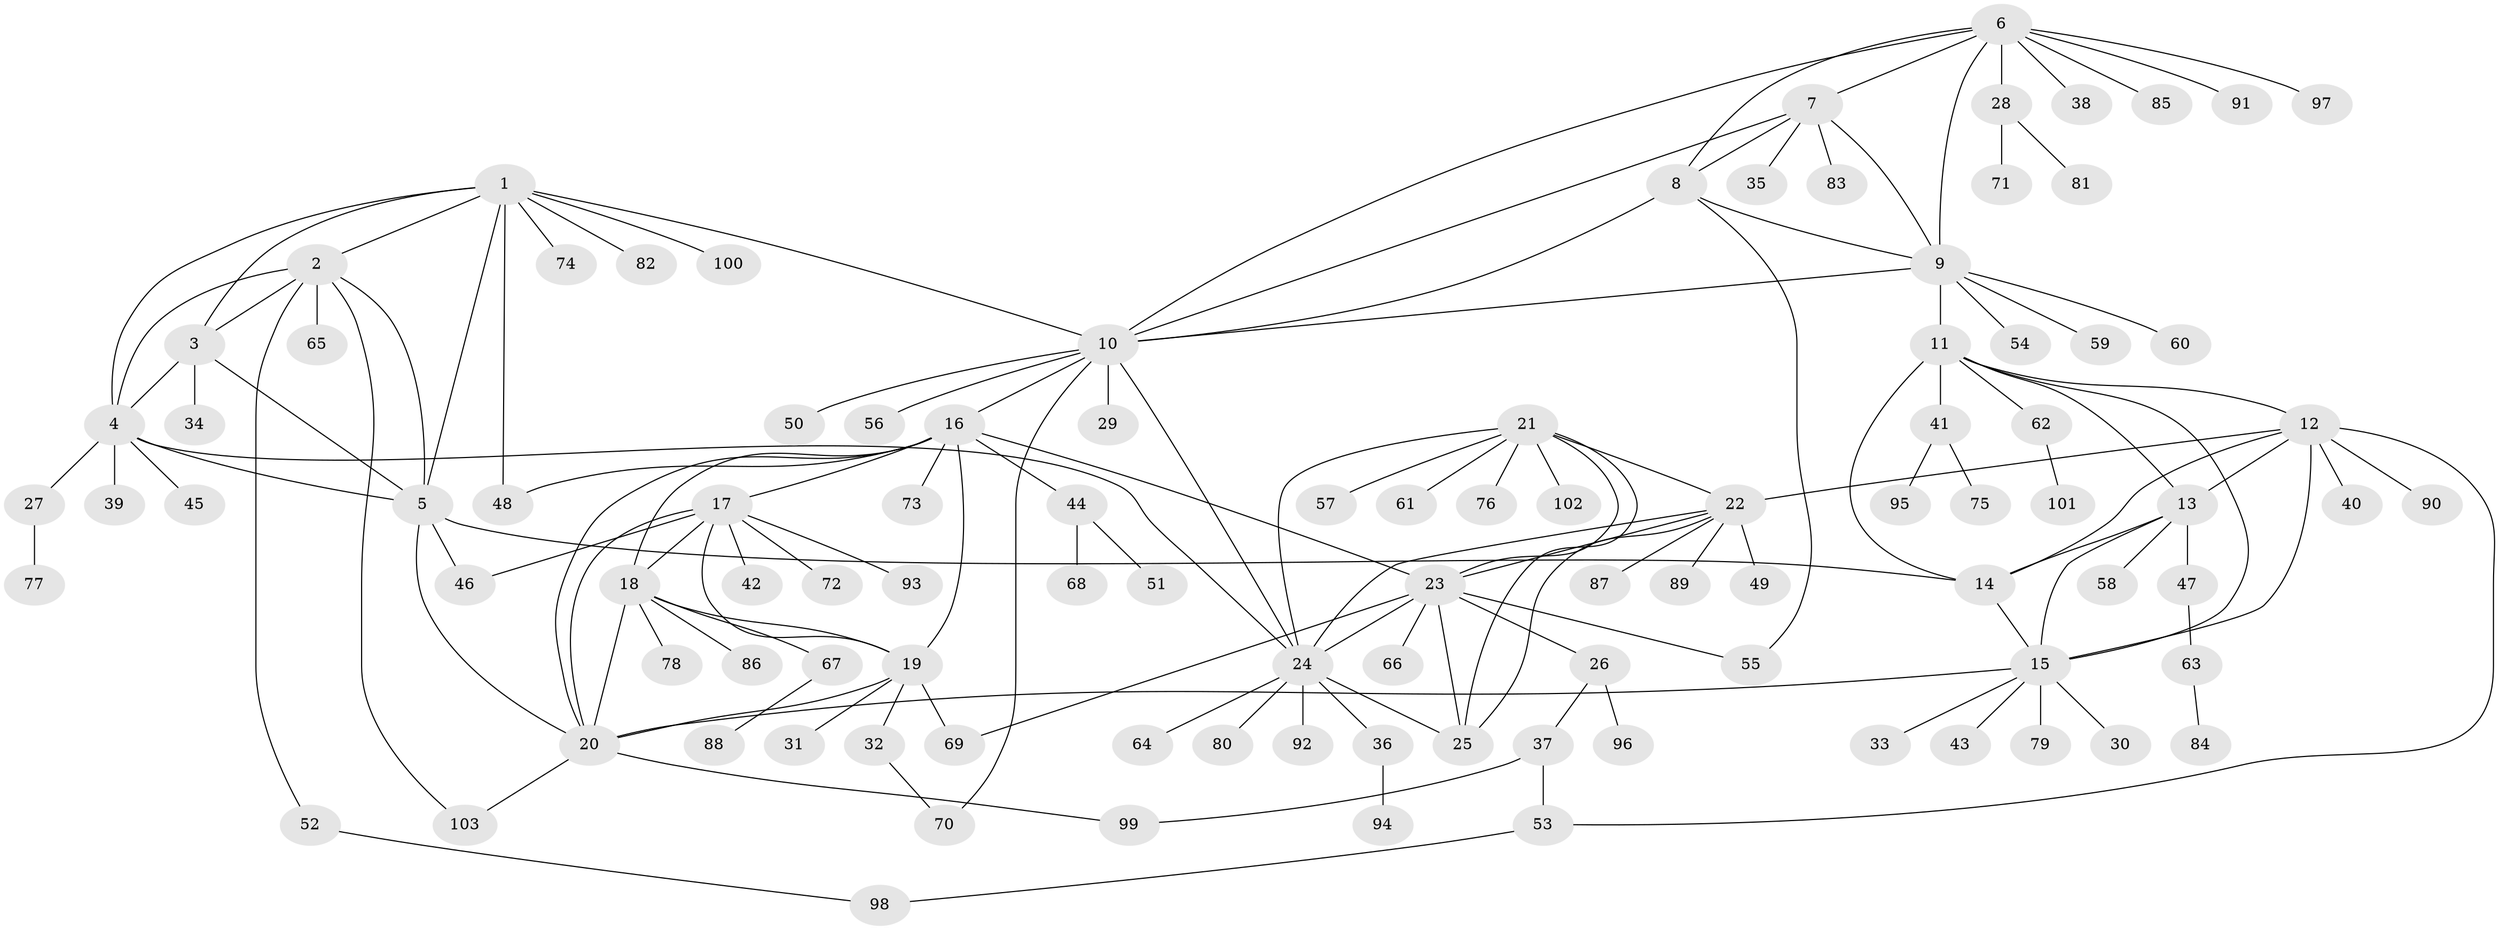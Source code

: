 // Generated by graph-tools (version 1.1) at 2025/02/03/09/25 03:02:33]
// undirected, 103 vertices, 147 edges
graph export_dot {
graph [start="1"]
  node [color=gray90,style=filled];
  1;
  2;
  3;
  4;
  5;
  6;
  7;
  8;
  9;
  10;
  11;
  12;
  13;
  14;
  15;
  16;
  17;
  18;
  19;
  20;
  21;
  22;
  23;
  24;
  25;
  26;
  27;
  28;
  29;
  30;
  31;
  32;
  33;
  34;
  35;
  36;
  37;
  38;
  39;
  40;
  41;
  42;
  43;
  44;
  45;
  46;
  47;
  48;
  49;
  50;
  51;
  52;
  53;
  54;
  55;
  56;
  57;
  58;
  59;
  60;
  61;
  62;
  63;
  64;
  65;
  66;
  67;
  68;
  69;
  70;
  71;
  72;
  73;
  74;
  75;
  76;
  77;
  78;
  79;
  80;
  81;
  82;
  83;
  84;
  85;
  86;
  87;
  88;
  89;
  90;
  91;
  92;
  93;
  94;
  95;
  96;
  97;
  98;
  99;
  100;
  101;
  102;
  103;
  1 -- 2;
  1 -- 3;
  1 -- 4;
  1 -- 5;
  1 -- 10;
  1 -- 48;
  1 -- 74;
  1 -- 82;
  1 -- 100;
  2 -- 3;
  2 -- 4;
  2 -- 5;
  2 -- 52;
  2 -- 65;
  2 -- 103;
  3 -- 4;
  3 -- 5;
  3 -- 34;
  4 -- 5;
  4 -- 24;
  4 -- 27;
  4 -- 39;
  4 -- 45;
  5 -- 14;
  5 -- 20;
  5 -- 46;
  6 -- 7;
  6 -- 8;
  6 -- 9;
  6 -- 10;
  6 -- 28;
  6 -- 38;
  6 -- 85;
  6 -- 91;
  6 -- 97;
  7 -- 8;
  7 -- 9;
  7 -- 10;
  7 -- 35;
  7 -- 83;
  8 -- 9;
  8 -- 10;
  8 -- 55;
  9 -- 10;
  9 -- 11;
  9 -- 54;
  9 -- 59;
  9 -- 60;
  10 -- 16;
  10 -- 24;
  10 -- 29;
  10 -- 50;
  10 -- 56;
  10 -- 70;
  11 -- 12;
  11 -- 13;
  11 -- 14;
  11 -- 15;
  11 -- 41;
  11 -- 62;
  12 -- 13;
  12 -- 14;
  12 -- 15;
  12 -- 22;
  12 -- 40;
  12 -- 53;
  12 -- 90;
  13 -- 14;
  13 -- 15;
  13 -- 47;
  13 -- 58;
  14 -- 15;
  15 -- 20;
  15 -- 30;
  15 -- 33;
  15 -- 43;
  15 -- 79;
  16 -- 17;
  16 -- 18;
  16 -- 19;
  16 -- 20;
  16 -- 23;
  16 -- 44;
  16 -- 48;
  16 -- 73;
  17 -- 18;
  17 -- 19;
  17 -- 20;
  17 -- 42;
  17 -- 46;
  17 -- 72;
  17 -- 93;
  18 -- 19;
  18 -- 20;
  18 -- 67;
  18 -- 78;
  18 -- 86;
  19 -- 20;
  19 -- 31;
  19 -- 32;
  19 -- 69;
  20 -- 99;
  20 -- 103;
  21 -- 22;
  21 -- 23;
  21 -- 24;
  21 -- 25;
  21 -- 57;
  21 -- 61;
  21 -- 76;
  21 -- 102;
  22 -- 23;
  22 -- 24;
  22 -- 25;
  22 -- 49;
  22 -- 87;
  22 -- 89;
  23 -- 24;
  23 -- 25;
  23 -- 26;
  23 -- 55;
  23 -- 66;
  23 -- 69;
  24 -- 25;
  24 -- 36;
  24 -- 64;
  24 -- 80;
  24 -- 92;
  26 -- 37;
  26 -- 96;
  27 -- 77;
  28 -- 71;
  28 -- 81;
  32 -- 70;
  36 -- 94;
  37 -- 53;
  37 -- 99;
  41 -- 75;
  41 -- 95;
  44 -- 51;
  44 -- 68;
  47 -- 63;
  52 -- 98;
  53 -- 98;
  62 -- 101;
  63 -- 84;
  67 -- 88;
}

